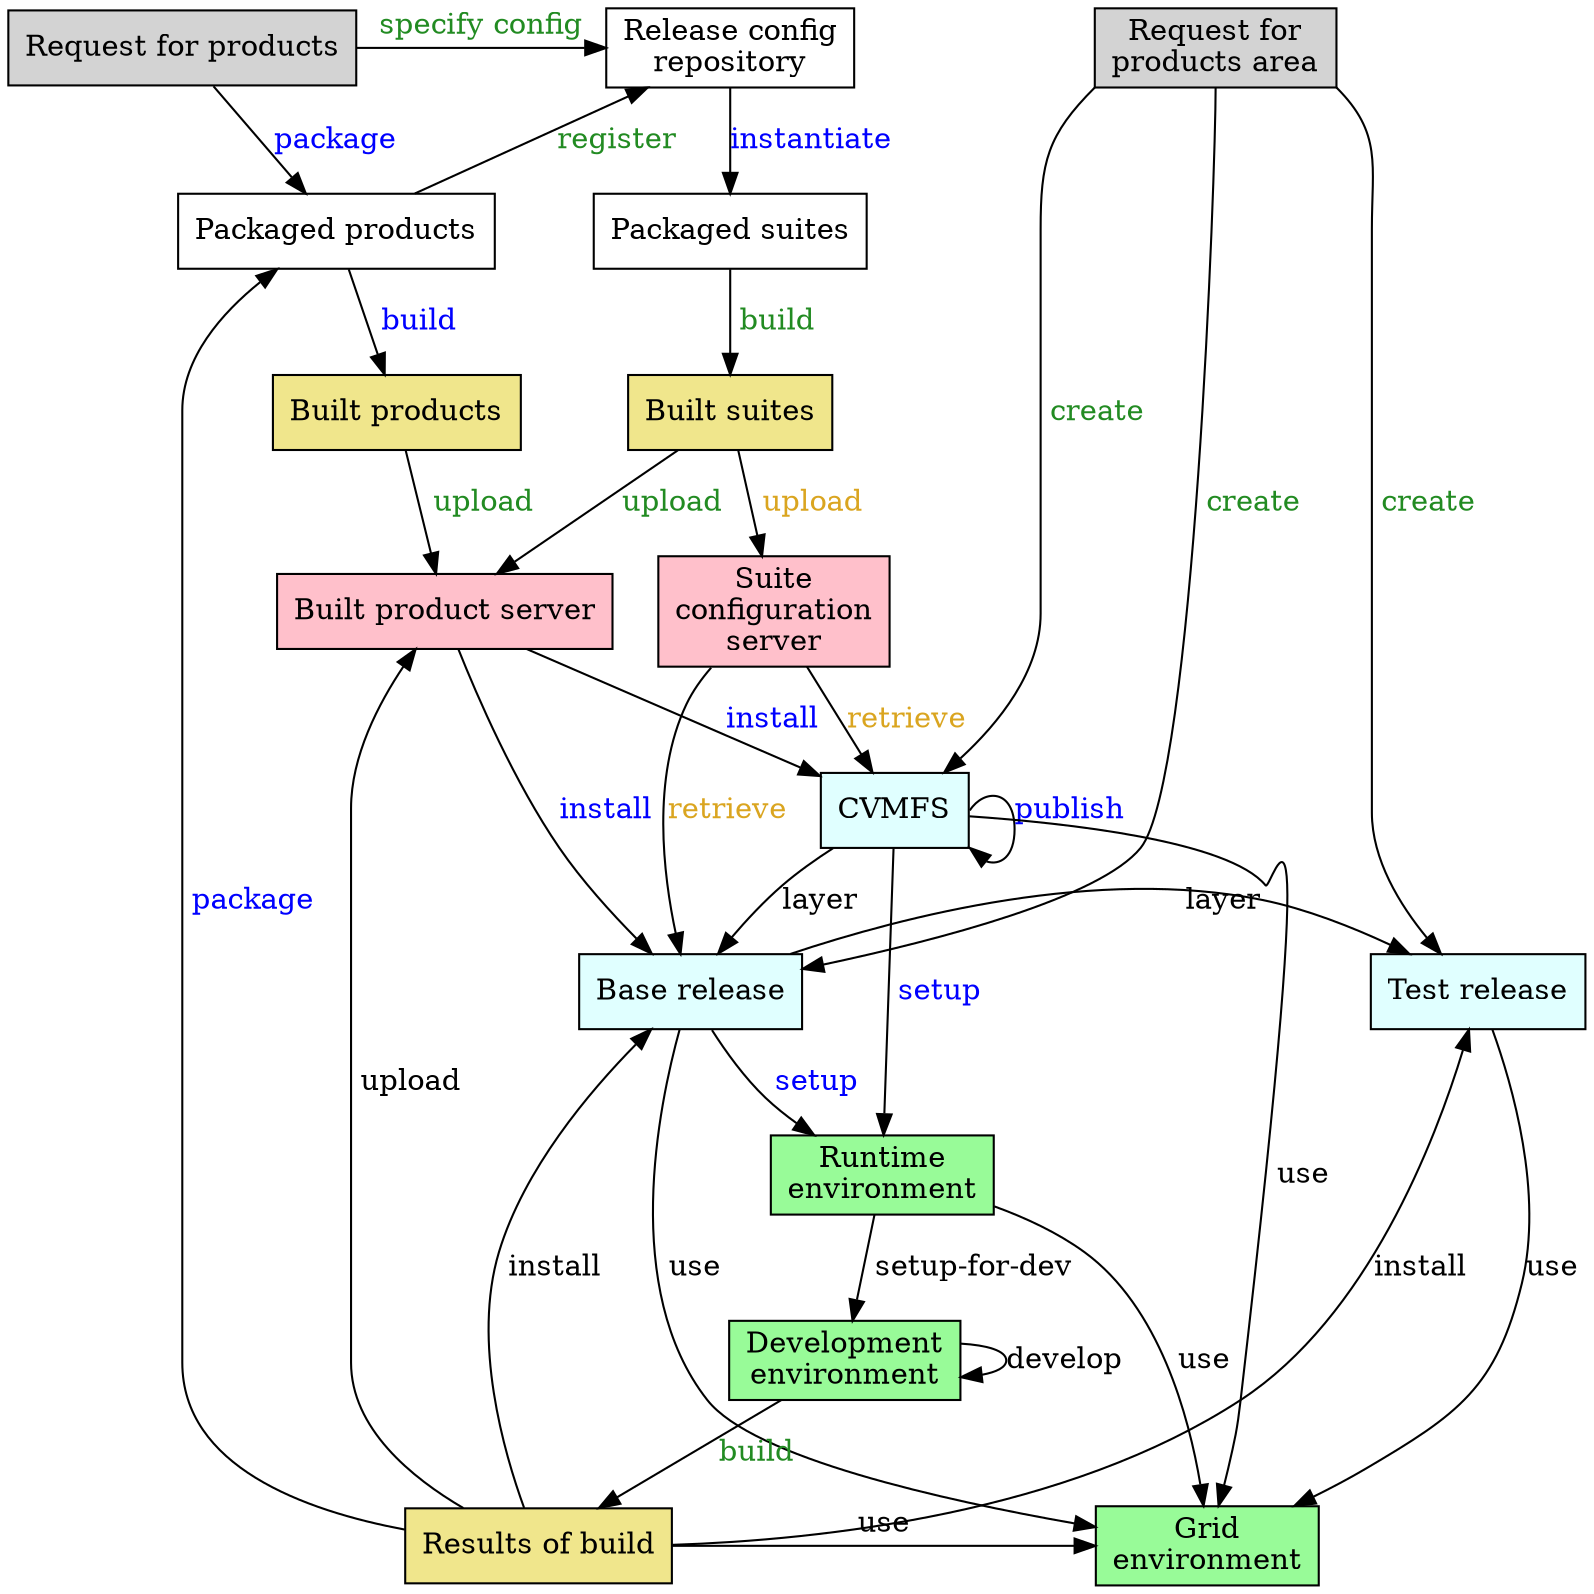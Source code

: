 digraph test {

  node [shape="rectangle"]
  nodesep=0.3

  request [label="Request for products", style=filled, fillcolor=lightgray]
  request_for_products_area [label="Request for\nproducts area", style=filled, fillcolor=lightgray]
  packaged_products [label="Packaged products"]
  scisoft [label="Built product server", style=filled, fillcolor=pink]
  suite_config_server [label="Suite\nconfiguration\nserver", style=filled, fillcolor=pink]
  build [label="Built products", style=filled, fillcolor=khaki]
  built_env [label="Built suites", style=filled, fillcolor=khaki]
  packaged_suites [label="Packaged suites"]
  release_config [label="Release config\nrepository"]
  developed [label="Results of build", style=filled, fillcolor=khaki]
  local_install [label="Base release", style=filled, fillcolor=lightcyan]
  test_release [label="Test release", style=filled, fillcolor=lightcyan]
  CVMFS [style=filled, fillcolor=lightcyan]
  runtime [label="Runtime\nenvironment", style=filled, fillcolor=palegreen]
  grid [label="Grid\nenvironment", style=filled, fillcolor=palegreen]
  development [label="Development\nenvironment", style=filled, fillcolor=palegreen]

  { rank = same; developed; grid }
  { rank = same; packaged_products; packaged_suites }
  { rank = same; test_release; local_install; }
  { rank = same; suite_config_server; scisoft}
  { rank = same; request; release_config; request_for_products_area }

  CVMFS -> grid [label=" use", fontcolor=black]
  CVMFS -> runtime [label=" setup", fontcolor=blue]
  CVMFS -> local_install [label="layer", fontcolor=black]
  CVMFS:e -> CVMFS:se [label="publish", fontcolor=blue]
  build -> scisoft [label=" upload", fontcolor=forestgreen]
  local_install -> grid [label=" use", fontcolor=black]
  local_install -> runtime [label=" setup", fontcolor=blue]
  local_install -> test_release[label="layer", fontcolor=black]
  packaged_products -> build [label=" build", fontcolor=blue]
  packaged_products -> release_config [label="register", fontcolor=forestgreen]
  packaged_suites -> built_env [label=" build", fontcolor=forestgreen]
  built_env -> scisoft [label="upload", fontcolor=forestgreen]
  built_env -> suite_config_server [label=" upload", fontcolor=goldenrod]
  release_config -> packaged_suites [label = "instantiate", fontcolor=blue]
  request -> packaged_products [label="package", fontcolor=blue]
  request -> release_config [label="specify config", fontcolor=forestgreen]
  request_for_products_area:sw -> CVMFS [label=" create", fontcolor=forestgreen]
  request_for_products_area:s -> local_install [label=" create", fontcolor=forestgreen]
  request_for_products_area:se -> test_release [label=" create", fontcolor=forestgreen]
  scisoft -> CVMFS [label="install", fontcolor=blue]
  scisoft -> local_install [label="install", fontcolor=blue]
  suite_config_server -> CVMFS [label="retrieve", fontcolor=goldenrod]
  suite_config_server -> local_install [label="retrieve", fontcolor=goldenrod]
  test_release -> grid [label="use", fontcolor=black]
  runtime -> development [label=" setup-for-dev", fontcolor=black]
  runtime -> grid [label="use", fontcolor=black]
  development -> development [label="develop", fontcolor=develop]
  development -> developed [label=" build", fontcolor=forestgreen]
  developed -> local_install [label=" install", fontcolor=black]
  developed -> grid [label="use", fontcolor=black]
  developed -> scisoft [label=" upload", fontcolor=black]
  developed -> packaged_products [label=" package", fontcolor=blue]
  developed -> test_release [label="install", fontcolor=black]
}
